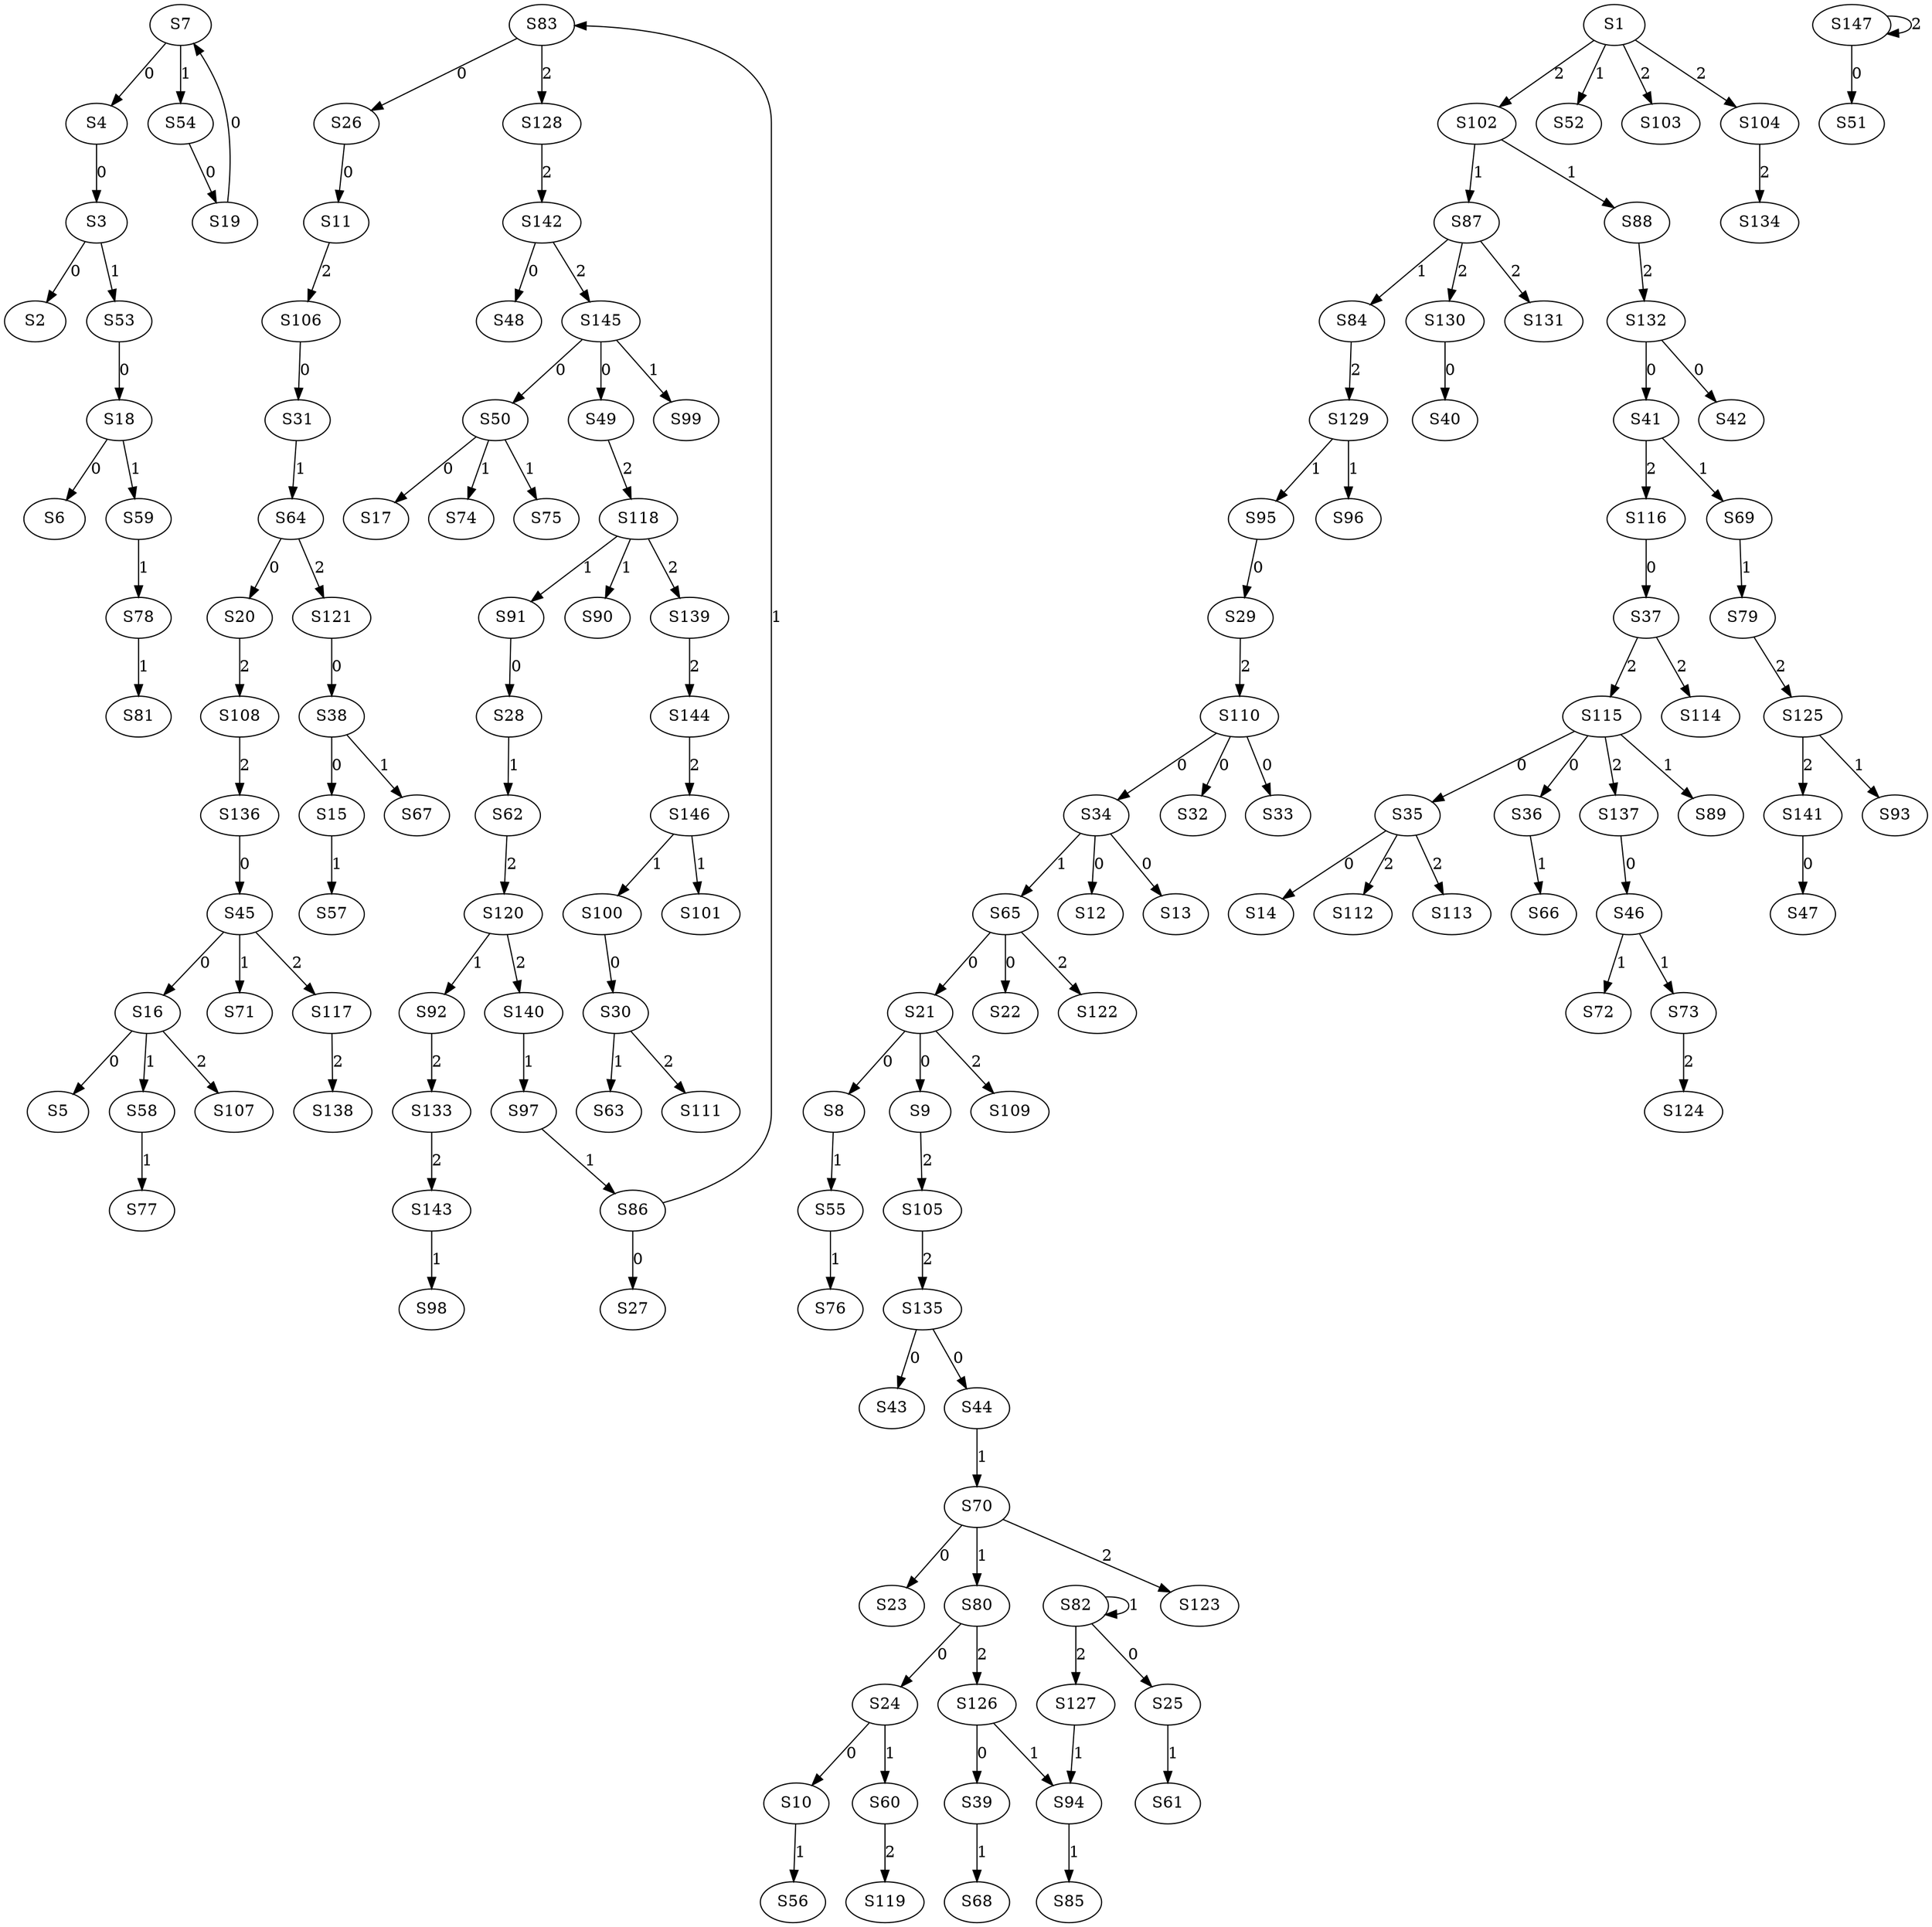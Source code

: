 strict digraph {
	S3 -> S2 [ label = 0 ];
	S4 -> S3 [ label = 0 ];
	S7 -> S4 [ label = 0 ];
	S16 -> S5 [ label = 0 ];
	S18 -> S6 [ label = 0 ];
	S19 -> S7 [ label = 0 ];
	S21 -> S8 [ label = 0 ];
	S21 -> S9 [ label = 0 ];
	S24 -> S10 [ label = 0 ];
	S26 -> S11 [ label = 0 ];
	S34 -> S12 [ label = 0 ];
	S34 -> S13 [ label = 0 ];
	S35 -> S14 [ label = 0 ];
	S38 -> S15 [ label = 0 ];
	S45 -> S16 [ label = 0 ];
	S50 -> S17 [ label = 0 ];
	S53 -> S18 [ label = 0 ];
	S54 -> S19 [ label = 0 ];
	S64 -> S20 [ label = 0 ];
	S65 -> S21 [ label = 0 ];
	S65 -> S22 [ label = 0 ];
	S70 -> S23 [ label = 0 ];
	S80 -> S24 [ label = 0 ];
	S82 -> S25 [ label = 0 ];
	S83 -> S26 [ label = 0 ];
	S86 -> S27 [ label = 0 ];
	S91 -> S28 [ label = 0 ];
	S95 -> S29 [ label = 0 ];
	S100 -> S30 [ label = 0 ];
	S106 -> S31 [ label = 0 ];
	S110 -> S32 [ label = 0 ];
	S110 -> S33 [ label = 0 ];
	S110 -> S34 [ label = 0 ];
	S115 -> S35 [ label = 0 ];
	S115 -> S36 [ label = 0 ];
	S116 -> S37 [ label = 0 ];
	S121 -> S38 [ label = 0 ];
	S126 -> S39 [ label = 0 ];
	S130 -> S40 [ label = 0 ];
	S132 -> S41 [ label = 0 ];
	S132 -> S42 [ label = 0 ];
	S135 -> S43 [ label = 0 ];
	S135 -> S44 [ label = 0 ];
	S136 -> S45 [ label = 0 ];
	S137 -> S46 [ label = 0 ];
	S141 -> S47 [ label = 0 ];
	S142 -> S48 [ label = 0 ];
	S145 -> S49 [ label = 0 ];
	S145 -> S50 [ label = 0 ];
	S147 -> S51 [ label = 0 ];
	S1 -> S52 [ label = 1 ];
	S3 -> S53 [ label = 1 ];
	S7 -> S54 [ label = 1 ];
	S8 -> S55 [ label = 1 ];
	S10 -> S56 [ label = 1 ];
	S15 -> S57 [ label = 1 ];
	S16 -> S58 [ label = 1 ];
	S18 -> S59 [ label = 1 ];
	S24 -> S60 [ label = 1 ];
	S25 -> S61 [ label = 1 ];
	S28 -> S62 [ label = 1 ];
	S30 -> S63 [ label = 1 ];
	S31 -> S64 [ label = 1 ];
	S34 -> S65 [ label = 1 ];
	S36 -> S66 [ label = 1 ];
	S38 -> S67 [ label = 1 ];
	S39 -> S68 [ label = 1 ];
	S41 -> S69 [ label = 1 ];
	S44 -> S70 [ label = 1 ];
	S45 -> S71 [ label = 1 ];
	S46 -> S72 [ label = 1 ];
	S46 -> S73 [ label = 1 ];
	S50 -> S74 [ label = 1 ];
	S50 -> S75 [ label = 1 ];
	S55 -> S76 [ label = 1 ];
	S58 -> S77 [ label = 1 ];
	S59 -> S78 [ label = 1 ];
	S69 -> S79 [ label = 1 ];
	S70 -> S80 [ label = 1 ];
	S78 -> S81 [ label = 1 ];
	S82 -> S82 [ label = 1 ];
	S86 -> S83 [ label = 1 ];
	S87 -> S84 [ label = 1 ];
	S94 -> S85 [ label = 1 ];
	S97 -> S86 [ label = 1 ];
	S102 -> S87 [ label = 1 ];
	S102 -> S88 [ label = 1 ];
	S115 -> S89 [ label = 1 ];
	S118 -> S90 [ label = 1 ];
	S118 -> S91 [ label = 1 ];
	S120 -> S92 [ label = 1 ];
	S125 -> S93 [ label = 1 ];
	S126 -> S94 [ label = 1 ];
	S129 -> S95 [ label = 1 ];
	S129 -> S96 [ label = 1 ];
	S140 -> S97 [ label = 1 ];
	S143 -> S98 [ label = 1 ];
	S145 -> S99 [ label = 1 ];
	S146 -> S100 [ label = 1 ];
	S146 -> S101 [ label = 1 ];
	S1 -> S102 [ label = 2 ];
	S1 -> S103 [ label = 2 ];
	S1 -> S104 [ label = 2 ];
	S9 -> S105 [ label = 2 ];
	S11 -> S106 [ label = 2 ];
	S16 -> S107 [ label = 2 ];
	S20 -> S108 [ label = 2 ];
	S21 -> S109 [ label = 2 ];
	S29 -> S110 [ label = 2 ];
	S30 -> S111 [ label = 2 ];
	S35 -> S112 [ label = 2 ];
	S35 -> S113 [ label = 2 ];
	S37 -> S114 [ label = 2 ];
	S37 -> S115 [ label = 2 ];
	S41 -> S116 [ label = 2 ];
	S45 -> S117 [ label = 2 ];
	S49 -> S118 [ label = 2 ];
	S60 -> S119 [ label = 2 ];
	S62 -> S120 [ label = 2 ];
	S64 -> S121 [ label = 2 ];
	S65 -> S122 [ label = 2 ];
	S70 -> S123 [ label = 2 ];
	S73 -> S124 [ label = 2 ];
	S79 -> S125 [ label = 2 ];
	S80 -> S126 [ label = 2 ];
	S82 -> S127 [ label = 2 ];
	S83 -> S128 [ label = 2 ];
	S84 -> S129 [ label = 2 ];
	S87 -> S130 [ label = 2 ];
	S87 -> S131 [ label = 2 ];
	S88 -> S132 [ label = 2 ];
	S92 -> S133 [ label = 2 ];
	S104 -> S134 [ label = 2 ];
	S105 -> S135 [ label = 2 ];
	S108 -> S136 [ label = 2 ];
	S115 -> S137 [ label = 2 ];
	S117 -> S138 [ label = 2 ];
	S118 -> S139 [ label = 2 ];
	S120 -> S140 [ label = 2 ];
	S125 -> S141 [ label = 2 ];
	S128 -> S142 [ label = 2 ];
	S133 -> S143 [ label = 2 ];
	S139 -> S144 [ label = 2 ];
	S142 -> S145 [ label = 2 ];
	S144 -> S146 [ label = 2 ];
	S147 -> S147 [ label = 2 ];
	S127 -> S94 [ label = 1 ];
}